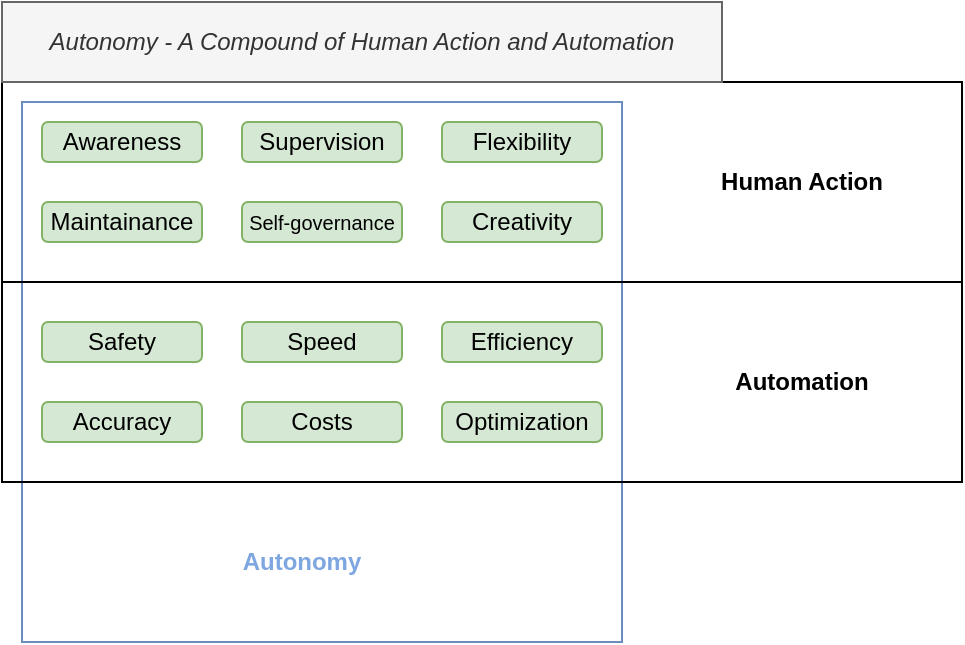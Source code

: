 <mxfile version="12.1.7" type="device" pages="1"><diagram id="9xZXBV6ekAi7VDnVgfK0" name="Page-1"><mxGraphModel dx="879" dy="530" grid="1" gridSize="10" guides="1" tooltips="1" connect="1" arrows="1" fold="1" page="1" pageScale="1" pageWidth="850" pageHeight="1100" math="0" shadow="0"><root><mxCell id="0"/><mxCell id="1" parent="0"/><mxCell id="j1rkMYEIU3lI6AGtPFy7-9" value="" style="rounded=0;whiteSpace=wrap;html=1;fillColor=none;strokeColor=#6c8ebf;glass=0;comic=0;shadow=0;strokeWidth=1;" parent="1" vertex="1"><mxGeometry x="190" y="110" width="300" height="270" as="geometry"/></mxCell><mxCell id="2LVLRNIlhhIpDmuXOOfF-21" value="" style="rounded=0;whiteSpace=wrap;html=1;fillColor=none;" parent="1" vertex="1"><mxGeometry x="180" y="100" width="480" height="100" as="geometry"/></mxCell><mxCell id="2LVLRNIlhhIpDmuXOOfF-22" value="&lt;b&gt;Human Action&lt;br&gt;&lt;/b&gt;" style="text;html=1;strokeColor=none;fillColor=none;align=center;verticalAlign=middle;whiteSpace=wrap;rounded=0;" parent="1" vertex="1"><mxGeometry x="520" y="120" width="120" height="60" as="geometry"/></mxCell><mxCell id="2LVLRNIlhhIpDmuXOOfF-25" value="Creativity" style="rounded=1;whiteSpace=wrap;html=1;fillColor=#d5e8d4;strokeColor=#82b366;" parent="1" vertex="1"><mxGeometry x="400" y="160" width="80" height="20" as="geometry"/></mxCell><mxCell id="2LVLRNIlhhIpDmuXOOfF-26" value="" style="rounded=0;whiteSpace=wrap;html=1;fillColor=none;" parent="1" vertex="1"><mxGeometry x="180" y="200" width="480" height="100" as="geometry"/></mxCell><mxCell id="2LVLRNIlhhIpDmuXOOfF-27" value="Safety" style="rounded=1;whiteSpace=wrap;html=1;fillColor=#d5e8d4;strokeColor=#82b366;" parent="1" vertex="1"><mxGeometry x="200" y="220" width="80" height="20" as="geometry"/></mxCell><mxCell id="2LVLRNIlhhIpDmuXOOfF-28" value="&lt;b&gt;Automation&lt;/b&gt;" style="text;html=1;strokeColor=none;fillColor=none;align=center;verticalAlign=middle;whiteSpace=wrap;rounded=0;" parent="1" vertex="1"><mxGeometry x="520" y="220" width="120" height="60" as="geometry"/></mxCell><mxCell id="2LVLRNIlhhIpDmuXOOfF-29" value="Accuracy" style="rounded=1;whiteSpace=wrap;html=1;fillColor=#d5e8d4;strokeColor=#82b366;" parent="1" vertex="1"><mxGeometry x="200" y="260" width="80" height="20" as="geometry"/></mxCell><mxCell id="2LVLRNIlhhIpDmuXOOfF-31" value="Autonomy - A Compound of Human Action and Automation " style="rounded=0;whiteSpace=wrap;html=1;fillColor=#f5f5f5;strokeColor=#666666;fontColor=#333333;fontStyle=2" parent="1" vertex="1"><mxGeometry x="180" y="60" width="360" height="40" as="geometry"/></mxCell><mxCell id="j1rkMYEIU3lI6AGtPFy7-4" value="Costs" style="rounded=1;whiteSpace=wrap;html=1;fillColor=#d5e8d4;strokeColor=#82b366;" parent="1" vertex="1"><mxGeometry x="300" y="260" width="80" height="20" as="geometry"/></mxCell><mxCell id="j1rkMYEIU3lI6AGtPFy7-5" value="Speed" style="rounded=1;whiteSpace=wrap;html=1;fillColor=#d5e8d4;strokeColor=#82b366;" parent="1" vertex="1"><mxGeometry x="300" y="220" width="80" height="20" as="geometry"/></mxCell><mxCell id="j1rkMYEIU3lI6AGtPFy7-6" value="Efficiency" style="rounded=1;whiteSpace=wrap;html=1;fillColor=#d5e8d4;strokeColor=#82b366;" parent="1" vertex="1"><mxGeometry x="400" y="220" width="80" height="20" as="geometry"/></mxCell><mxCell id="j1rkMYEIU3lI6AGtPFy7-7" value="Optimization" style="rounded=1;whiteSpace=wrap;html=1;fillColor=#d5e8d4;strokeColor=#82b366;" parent="1" vertex="1"><mxGeometry x="400" y="260" width="80" height="20" as="geometry"/></mxCell><mxCell id="j1rkMYEIU3lI6AGtPFy7-10" value="&lt;b&gt;&lt;font color=&quot;#7EA6E0&quot;&gt;Autonomy&lt;/font&gt;&lt;/b&gt;" style="text;html=1;strokeColor=none;fillColor=none;align=center;verticalAlign=middle;whiteSpace=wrap;rounded=0;" parent="1" vertex="1"><mxGeometry x="270" y="310" width="120" height="60" as="geometry"/></mxCell><mxCell id="j1rkMYEIU3lI6AGtPFy7-13" value="&lt;font style=&quot;font-size: 10px&quot;&gt;Self-governance&lt;/font&gt;" style="rounded=1;whiteSpace=wrap;html=1;fillColor=#d5e8d4;strokeColor=#82b366;" parent="1" vertex="1"><mxGeometry x="300" y="160" width="80" height="20" as="geometry"/></mxCell><mxCell id="j1rkMYEIU3lI6AGtPFy7-14" value="Maintainance" style="rounded=1;whiteSpace=wrap;html=1;fillColor=#d5e8d4;strokeColor=#82b366;" parent="1" vertex="1"><mxGeometry x="200" y="160" width="80" height="20" as="geometry"/></mxCell><mxCell id="j1rkMYEIU3lI6AGtPFy7-15" value="Awareness" style="rounded=1;whiteSpace=wrap;html=1;fillColor=#d5e8d4;strokeColor=#82b366;" parent="1" vertex="1"><mxGeometry x="200" y="120" width="80" height="20" as="geometry"/></mxCell><mxCell id="j1rkMYEIU3lI6AGtPFy7-16" value="Supervision" style="rounded=1;whiteSpace=wrap;html=1;fillColor=#d5e8d4;strokeColor=#82b366;" parent="1" vertex="1"><mxGeometry x="300" y="120" width="80" height="20" as="geometry"/></mxCell><mxCell id="j1rkMYEIU3lI6AGtPFy7-17" value="Flexibility" style="rounded=1;whiteSpace=wrap;html=1;fillColor=#d5e8d4;strokeColor=#82b366;" parent="1" vertex="1"><mxGeometry x="400" y="120" width="80" height="20" as="geometry"/></mxCell></root></mxGraphModel></diagram></mxfile>